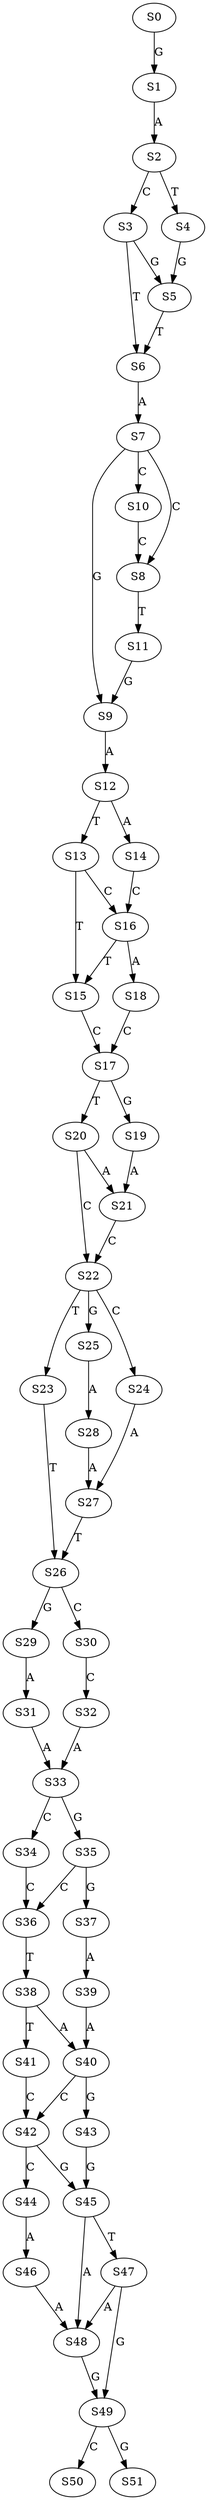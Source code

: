 strict digraph  {
	S0 -> S1 [ label = G ];
	S1 -> S2 [ label = A ];
	S2 -> S3 [ label = C ];
	S2 -> S4 [ label = T ];
	S3 -> S5 [ label = G ];
	S3 -> S6 [ label = T ];
	S4 -> S5 [ label = G ];
	S5 -> S6 [ label = T ];
	S6 -> S7 [ label = A ];
	S7 -> S8 [ label = C ];
	S7 -> S9 [ label = G ];
	S7 -> S10 [ label = C ];
	S8 -> S11 [ label = T ];
	S9 -> S12 [ label = A ];
	S10 -> S8 [ label = C ];
	S11 -> S9 [ label = G ];
	S12 -> S13 [ label = T ];
	S12 -> S14 [ label = A ];
	S13 -> S15 [ label = T ];
	S13 -> S16 [ label = C ];
	S14 -> S16 [ label = C ];
	S15 -> S17 [ label = C ];
	S16 -> S15 [ label = T ];
	S16 -> S18 [ label = A ];
	S17 -> S19 [ label = G ];
	S17 -> S20 [ label = T ];
	S18 -> S17 [ label = C ];
	S19 -> S21 [ label = A ];
	S20 -> S21 [ label = A ];
	S20 -> S22 [ label = C ];
	S21 -> S22 [ label = C ];
	S22 -> S23 [ label = T ];
	S22 -> S24 [ label = C ];
	S22 -> S25 [ label = G ];
	S23 -> S26 [ label = T ];
	S24 -> S27 [ label = A ];
	S25 -> S28 [ label = A ];
	S26 -> S29 [ label = G ];
	S26 -> S30 [ label = C ];
	S27 -> S26 [ label = T ];
	S28 -> S27 [ label = A ];
	S29 -> S31 [ label = A ];
	S30 -> S32 [ label = C ];
	S31 -> S33 [ label = A ];
	S32 -> S33 [ label = A ];
	S33 -> S34 [ label = C ];
	S33 -> S35 [ label = G ];
	S34 -> S36 [ label = C ];
	S35 -> S37 [ label = G ];
	S35 -> S36 [ label = C ];
	S36 -> S38 [ label = T ];
	S37 -> S39 [ label = A ];
	S38 -> S40 [ label = A ];
	S38 -> S41 [ label = T ];
	S39 -> S40 [ label = A ];
	S40 -> S42 [ label = C ];
	S40 -> S43 [ label = G ];
	S41 -> S42 [ label = C ];
	S42 -> S44 [ label = C ];
	S42 -> S45 [ label = G ];
	S43 -> S45 [ label = G ];
	S44 -> S46 [ label = A ];
	S45 -> S47 [ label = T ];
	S45 -> S48 [ label = A ];
	S46 -> S48 [ label = A ];
	S47 -> S48 [ label = A ];
	S47 -> S49 [ label = G ];
	S48 -> S49 [ label = G ];
	S49 -> S50 [ label = C ];
	S49 -> S51 [ label = G ];
}

